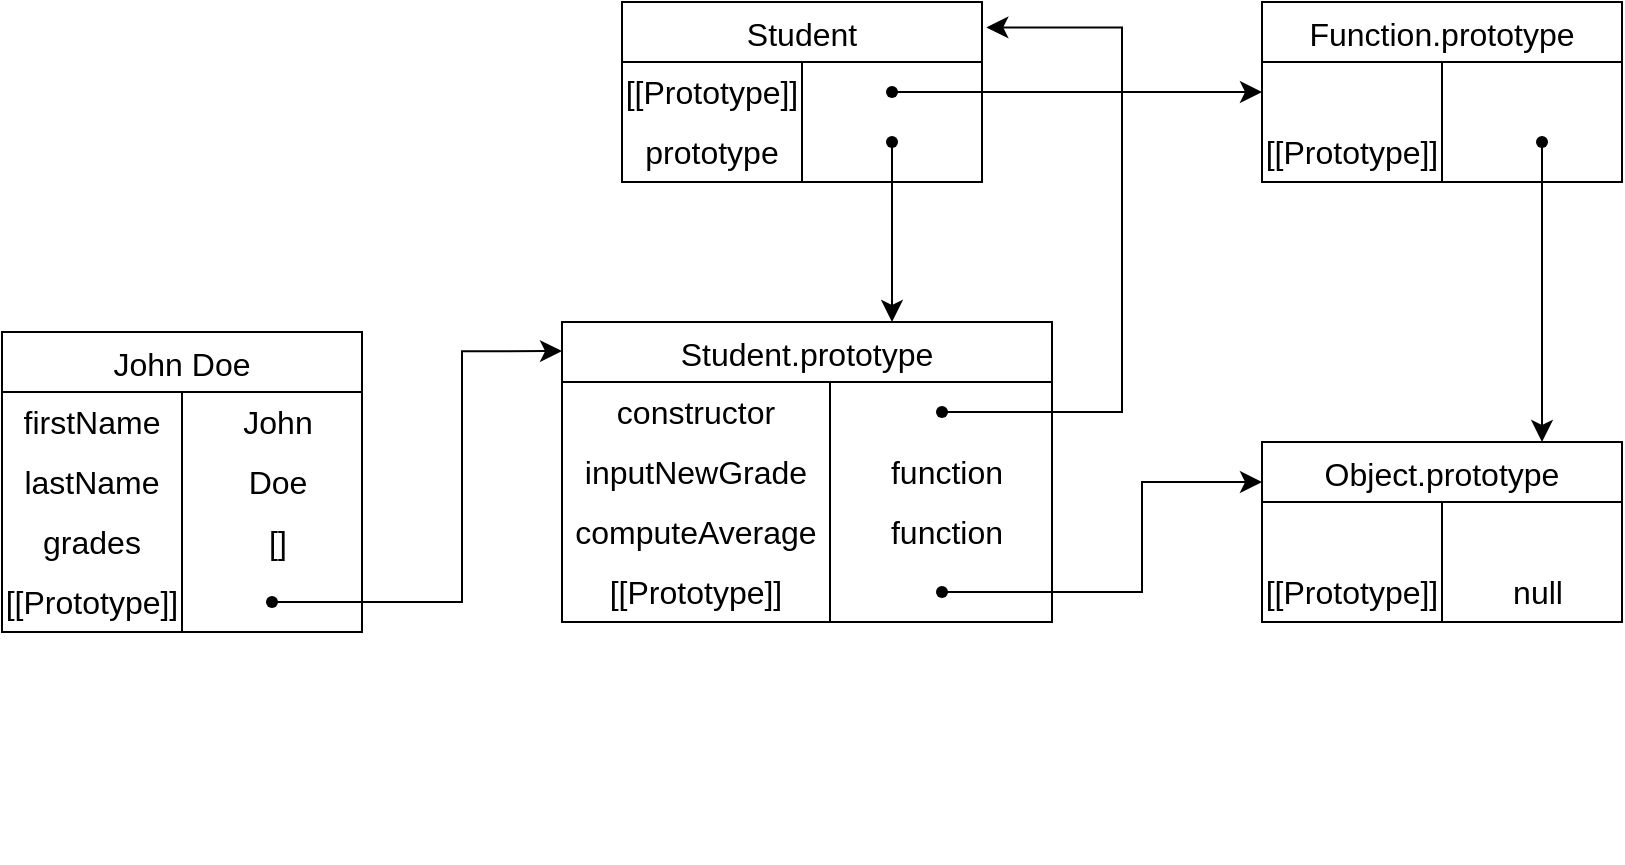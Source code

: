 <mxfile version="22.1.0" type="device">
  <diagram name="Page-1" id="-N0umgubsN4c9AHhylVg">
    <mxGraphModel dx="2537" dy="938" grid="1" gridSize="10" guides="1" tooltips="1" connect="1" arrows="1" fold="1" page="1" pageScale="1" pageWidth="850" pageHeight="1100" math="0" shadow="0">
      <root>
        <mxCell id="0" />
        <mxCell id="1" parent="0" />
        <mxCell id="AzqC4W721WHxdKCCkXwS-40" value="Student" style="shape=table;startSize=30;container=1;collapsible=0;childLayout=tableLayout;fixedRows=1;rowLines=0;fontStyle=0;strokeColor=default;fontSize=16;" vertex="1" parent="1">
          <mxGeometry x="160" y="110" width="180" height="90" as="geometry" />
        </mxCell>
        <mxCell id="AzqC4W721WHxdKCCkXwS-41" value="" style="shape=tableRow;horizontal=0;startSize=0;swimlaneHead=0;swimlaneBody=0;top=0;left=0;bottom=0;right=0;collapsible=0;dropTarget=0;fillColor=none;points=[[0,0.5],[1,0.5]];portConstraint=eastwest;strokeColor=inherit;fontSize=16;" vertex="1" parent="AzqC4W721WHxdKCCkXwS-40">
          <mxGeometry y="30" width="180" height="30" as="geometry" />
        </mxCell>
        <mxCell id="AzqC4W721WHxdKCCkXwS-42" value="[[Prototype]]" style="shape=partialRectangle;html=1;whiteSpace=wrap;connectable=0;fillColor=none;top=0;left=0;bottom=0;right=0;overflow=hidden;pointerEvents=1;strokeColor=inherit;fontSize=16;" vertex="1" parent="AzqC4W721WHxdKCCkXwS-41">
          <mxGeometry width="90" height="30" as="geometry">
            <mxRectangle width="90" height="30" as="alternateBounds" />
          </mxGeometry>
        </mxCell>
        <mxCell id="AzqC4W721WHxdKCCkXwS-43" value="" style="shape=partialRectangle;html=1;whiteSpace=wrap;connectable=0;fillColor=none;top=0;left=0;bottom=0;right=0;align=left;spacingLeft=6;overflow=hidden;strokeColor=inherit;fontSize=16;" vertex="1" parent="AzqC4W721WHxdKCCkXwS-41">
          <mxGeometry x="90" width="90" height="30" as="geometry">
            <mxRectangle width="90" height="30" as="alternateBounds" />
          </mxGeometry>
        </mxCell>
        <mxCell id="AzqC4W721WHxdKCCkXwS-44" value="" style="shape=tableRow;horizontal=0;startSize=0;swimlaneHead=0;swimlaneBody=0;top=0;left=0;bottom=0;right=0;collapsible=0;dropTarget=0;fillColor=none;points=[[0,0.5],[1,0.5]];portConstraint=eastwest;strokeColor=inherit;fontSize=16;" vertex="1" parent="AzqC4W721WHxdKCCkXwS-40">
          <mxGeometry y="60" width="180" height="30" as="geometry" />
        </mxCell>
        <mxCell id="AzqC4W721WHxdKCCkXwS-45" value="prototype" style="shape=partialRectangle;html=1;whiteSpace=wrap;connectable=0;fillColor=none;top=0;left=0;bottom=0;right=0;overflow=hidden;strokeColor=inherit;fontSize=16;" vertex="1" parent="AzqC4W721WHxdKCCkXwS-44">
          <mxGeometry width="90" height="30" as="geometry">
            <mxRectangle width="90" height="30" as="alternateBounds" />
          </mxGeometry>
        </mxCell>
        <mxCell id="AzqC4W721WHxdKCCkXwS-46" value="" style="shape=partialRectangle;html=1;whiteSpace=wrap;connectable=0;fillColor=none;top=0;left=0;bottom=0;right=0;align=left;spacingLeft=6;overflow=hidden;strokeColor=inherit;fontSize=16;" vertex="1" parent="AzqC4W721WHxdKCCkXwS-44">
          <mxGeometry x="90" width="90" height="30" as="geometry">
            <mxRectangle width="90" height="30" as="alternateBounds" />
          </mxGeometry>
        </mxCell>
        <mxCell id="AzqC4W721WHxdKCCkXwS-50" value="Student.prototype" style="shape=table;startSize=30;container=1;collapsible=0;childLayout=tableLayout;fixedRows=1;rowLines=0;fontStyle=0;strokeColor=default;fontSize=16;" vertex="1" parent="1">
          <mxGeometry x="130" y="270" width="245" height="150" as="geometry" />
        </mxCell>
        <mxCell id="AzqC4W721WHxdKCCkXwS-51" value="" style="shape=tableRow;horizontal=0;startSize=0;swimlaneHead=0;swimlaneBody=0;top=0;left=0;bottom=0;right=0;collapsible=0;dropTarget=0;fillColor=none;points=[[0,0.5],[1,0.5]];portConstraint=eastwest;strokeColor=inherit;fontSize=16;" vertex="1" parent="AzqC4W721WHxdKCCkXwS-50">
          <mxGeometry y="30" width="245" height="30" as="geometry" />
        </mxCell>
        <mxCell id="AzqC4W721WHxdKCCkXwS-52" value="constructor" style="shape=partialRectangle;html=1;whiteSpace=wrap;connectable=0;fillColor=none;top=0;left=0;bottom=0;right=0;overflow=hidden;pointerEvents=1;strokeColor=inherit;fontSize=16;" vertex="1" parent="AzqC4W721WHxdKCCkXwS-51">
          <mxGeometry width="134" height="30" as="geometry">
            <mxRectangle width="134" height="30" as="alternateBounds" />
          </mxGeometry>
        </mxCell>
        <mxCell id="AzqC4W721WHxdKCCkXwS-53" value="" style="shape=partialRectangle;html=1;whiteSpace=wrap;connectable=0;fillColor=none;top=0;left=0;bottom=0;right=0;align=left;spacingLeft=6;overflow=hidden;strokeColor=inherit;fontSize=16;" vertex="1" parent="AzqC4W721WHxdKCCkXwS-51">
          <mxGeometry x="134" width="111" height="30" as="geometry">
            <mxRectangle width="111" height="30" as="alternateBounds" />
          </mxGeometry>
        </mxCell>
        <mxCell id="AzqC4W721WHxdKCCkXwS-54" value="" style="shape=tableRow;horizontal=0;startSize=0;swimlaneHead=0;swimlaneBody=0;top=0;left=0;bottom=0;right=0;collapsible=0;dropTarget=0;fillColor=none;points=[[0,0.5],[1,0.5]];portConstraint=eastwest;strokeColor=inherit;fontSize=16;" vertex="1" parent="AzqC4W721WHxdKCCkXwS-50">
          <mxGeometry y="60" width="245" height="30" as="geometry" />
        </mxCell>
        <mxCell id="AzqC4W721WHxdKCCkXwS-55" value="inputNewGrade" style="shape=partialRectangle;html=1;whiteSpace=wrap;connectable=0;fillColor=none;top=0;left=0;bottom=0;right=0;overflow=hidden;strokeColor=inherit;fontSize=16;" vertex="1" parent="AzqC4W721WHxdKCCkXwS-54">
          <mxGeometry width="134" height="30" as="geometry">
            <mxRectangle width="134" height="30" as="alternateBounds" />
          </mxGeometry>
        </mxCell>
        <mxCell id="AzqC4W721WHxdKCCkXwS-56" value="function" style="shape=partialRectangle;html=1;whiteSpace=wrap;connectable=0;fillColor=none;top=0;left=0;bottom=0;right=0;align=center;spacingLeft=6;overflow=hidden;strokeColor=inherit;fontSize=16;" vertex="1" parent="AzqC4W721WHxdKCCkXwS-54">
          <mxGeometry x="134" width="111" height="30" as="geometry">
            <mxRectangle width="111" height="30" as="alternateBounds" />
          </mxGeometry>
        </mxCell>
        <mxCell id="AzqC4W721WHxdKCCkXwS-159" style="shape=tableRow;horizontal=0;startSize=0;swimlaneHead=0;swimlaneBody=0;top=0;left=0;bottom=0;right=0;collapsible=0;dropTarget=0;fillColor=none;points=[[0,0.5],[1,0.5]];portConstraint=eastwest;strokeColor=inherit;fontSize=16;" vertex="1" parent="AzqC4W721WHxdKCCkXwS-50">
          <mxGeometry y="90" width="245" height="30" as="geometry" />
        </mxCell>
        <mxCell id="AzqC4W721WHxdKCCkXwS-160" value="computeAverage" style="shape=partialRectangle;html=1;whiteSpace=wrap;connectable=0;fillColor=none;top=0;left=0;bottom=0;right=0;overflow=hidden;strokeColor=inherit;fontSize=16;" vertex="1" parent="AzqC4W721WHxdKCCkXwS-159">
          <mxGeometry width="134" height="30" as="geometry">
            <mxRectangle width="134" height="30" as="alternateBounds" />
          </mxGeometry>
        </mxCell>
        <mxCell id="AzqC4W721WHxdKCCkXwS-161" value="function" style="shape=partialRectangle;html=1;whiteSpace=wrap;connectable=0;fillColor=none;top=0;left=0;bottom=0;right=0;align=center;spacingLeft=6;overflow=hidden;strokeColor=inherit;fontSize=16;" vertex="1" parent="AzqC4W721WHxdKCCkXwS-159">
          <mxGeometry x="134" width="111" height="30" as="geometry">
            <mxRectangle width="111" height="30" as="alternateBounds" />
          </mxGeometry>
        </mxCell>
        <mxCell id="AzqC4W721WHxdKCCkXwS-162" style="shape=tableRow;horizontal=0;startSize=0;swimlaneHead=0;swimlaneBody=0;top=0;left=0;bottom=0;right=0;collapsible=0;dropTarget=0;fillColor=none;points=[[0,0.5],[1,0.5]];portConstraint=eastwest;strokeColor=inherit;fontSize=16;" vertex="1" parent="AzqC4W721WHxdKCCkXwS-50">
          <mxGeometry y="120" width="245" height="30" as="geometry" />
        </mxCell>
        <mxCell id="AzqC4W721WHxdKCCkXwS-163" value="[[Prototype]]" style="shape=partialRectangle;html=1;whiteSpace=wrap;connectable=0;fillColor=none;top=0;left=0;bottom=0;right=0;overflow=hidden;strokeColor=inherit;fontSize=16;" vertex="1" parent="AzqC4W721WHxdKCCkXwS-162">
          <mxGeometry width="134" height="30" as="geometry">
            <mxRectangle width="134" height="30" as="alternateBounds" />
          </mxGeometry>
        </mxCell>
        <mxCell id="AzqC4W721WHxdKCCkXwS-164" style="shape=partialRectangle;html=1;whiteSpace=wrap;connectable=0;fillColor=none;top=0;left=0;bottom=0;right=0;align=left;spacingLeft=6;overflow=hidden;strokeColor=inherit;fontSize=16;" vertex="1" parent="AzqC4W721WHxdKCCkXwS-162">
          <mxGeometry x="134" width="111" height="30" as="geometry">
            <mxRectangle width="111" height="30" as="alternateBounds" />
          </mxGeometry>
        </mxCell>
        <mxCell id="AzqC4W721WHxdKCCkXwS-57" value="" style="edgeStyle=segmentEdgeStyle;endArrow=classic;html=1;curved=0;rounded=0;endSize=8;startSize=8;exitX=0.462;exitY=0.66;exitDx=0;exitDy=0;exitPerimeter=0;" edge="1" parent="1" source="AzqC4W721WHxdKCCkXwS-58">
          <mxGeometry width="50" height="50" relative="1" as="geometry">
            <mxPoint x="450" y="440" as="sourcePoint" />
            <mxPoint x="295" y="270" as="targetPoint" />
            <Array as="points">
              <mxPoint x="295" y="270" />
            </Array>
          </mxGeometry>
        </mxCell>
        <mxCell id="AzqC4W721WHxdKCCkXwS-58" value="" style="shape=waypoint;sketch=0;fillStyle=solid;size=6;pointerEvents=1;points=[];fillColor=none;resizable=0;rotatable=0;perimeter=centerPerimeter;snapToPoint=1;" vertex="1" parent="1">
          <mxGeometry x="285" y="170" width="20" height="20" as="geometry" />
        </mxCell>
        <mxCell id="AzqC4W721WHxdKCCkXwS-59" value="" style="shape=waypoint;sketch=0;fillStyle=solid;size=6;pointerEvents=1;points=[];fillColor=none;resizable=0;rotatable=0;perimeter=centerPerimeter;snapToPoint=1;" vertex="1" parent="1">
          <mxGeometry x="310" y="305" width="20" height="20" as="geometry" />
        </mxCell>
        <mxCell id="AzqC4W721WHxdKCCkXwS-60" value="" style="edgeStyle=segmentEdgeStyle;endArrow=classic;html=1;curved=0;rounded=0;endSize=8;startSize=8;entryX=1.012;entryY=0.141;entryDx=0;entryDy=0;entryPerimeter=0;" edge="1" parent="1" source="AzqC4W721WHxdKCCkXwS-59" target="AzqC4W721WHxdKCCkXwS-40">
          <mxGeometry width="50" height="50" relative="1" as="geometry">
            <mxPoint x="310" y="320" as="sourcePoint" />
            <mxPoint x="360" y="270" as="targetPoint" />
            <Array as="points">
              <mxPoint x="410" y="315" />
              <mxPoint x="410" y="123" />
            </Array>
          </mxGeometry>
        </mxCell>
        <mxCell id="AzqC4W721WHxdKCCkXwS-61" value="Function.prototype" style="shape=table;startSize=30;container=1;collapsible=0;childLayout=tableLayout;fixedRows=1;rowLines=0;fontStyle=0;strokeColor=default;fontSize=16;" vertex="1" parent="1">
          <mxGeometry x="480" y="110" width="180" height="90" as="geometry" />
        </mxCell>
        <mxCell id="AzqC4W721WHxdKCCkXwS-62" value="" style="shape=tableRow;horizontal=0;startSize=0;swimlaneHead=0;swimlaneBody=0;top=0;left=0;bottom=0;right=0;collapsible=0;dropTarget=0;fillColor=none;points=[[0,0.5],[1,0.5]];portConstraint=eastwest;strokeColor=inherit;fontSize=16;" vertex="1" parent="AzqC4W721WHxdKCCkXwS-61">
          <mxGeometry y="30" width="180" height="30" as="geometry" />
        </mxCell>
        <mxCell id="AzqC4W721WHxdKCCkXwS-63" value="" style="shape=partialRectangle;html=1;whiteSpace=wrap;connectable=0;fillColor=none;top=0;left=0;bottom=0;right=0;overflow=hidden;pointerEvents=1;strokeColor=inherit;fontSize=16;" vertex="1" parent="AzqC4W721WHxdKCCkXwS-62">
          <mxGeometry width="90" height="30" as="geometry">
            <mxRectangle width="90" height="30" as="alternateBounds" />
          </mxGeometry>
        </mxCell>
        <mxCell id="AzqC4W721WHxdKCCkXwS-64" value="" style="shape=partialRectangle;html=1;whiteSpace=wrap;connectable=0;fillColor=none;top=0;left=0;bottom=0;right=0;align=left;spacingLeft=6;overflow=hidden;strokeColor=inherit;fontSize=16;" vertex="1" parent="AzqC4W721WHxdKCCkXwS-62">
          <mxGeometry x="90" width="90" height="30" as="geometry">
            <mxRectangle width="90" height="30" as="alternateBounds" />
          </mxGeometry>
        </mxCell>
        <mxCell id="AzqC4W721WHxdKCCkXwS-65" value="" style="shape=tableRow;horizontal=0;startSize=0;swimlaneHead=0;swimlaneBody=0;top=0;left=0;bottom=0;right=0;collapsible=0;dropTarget=0;fillColor=none;points=[[0,0.5],[1,0.5]];portConstraint=eastwest;strokeColor=inherit;fontSize=16;" vertex="1" parent="AzqC4W721WHxdKCCkXwS-61">
          <mxGeometry y="60" width="180" height="30" as="geometry" />
        </mxCell>
        <mxCell id="AzqC4W721WHxdKCCkXwS-66" value="[[Prototype]]" style="shape=partialRectangle;html=1;whiteSpace=wrap;connectable=0;fillColor=none;top=0;left=0;bottom=0;right=0;overflow=hidden;strokeColor=inherit;fontSize=16;" vertex="1" parent="AzqC4W721WHxdKCCkXwS-65">
          <mxGeometry width="90" height="30" as="geometry">
            <mxRectangle width="90" height="30" as="alternateBounds" />
          </mxGeometry>
        </mxCell>
        <mxCell id="AzqC4W721WHxdKCCkXwS-67" value="" style="shape=partialRectangle;html=1;whiteSpace=wrap;connectable=0;fillColor=none;top=0;left=0;bottom=0;right=0;align=left;spacingLeft=6;overflow=hidden;strokeColor=inherit;fontSize=16;" vertex="1" parent="AzqC4W721WHxdKCCkXwS-65">
          <mxGeometry x="90" width="90" height="30" as="geometry">
            <mxRectangle width="90" height="30" as="alternateBounds" />
          </mxGeometry>
        </mxCell>
        <mxCell id="AzqC4W721WHxdKCCkXwS-68" value="" style="shape=waypoint;sketch=0;fillStyle=solid;size=6;pointerEvents=1;points=[];fillColor=none;resizable=0;rotatable=0;perimeter=centerPerimeter;snapToPoint=1;" vertex="1" parent="1">
          <mxGeometry x="285" y="145" width="20" height="20" as="geometry" />
        </mxCell>
        <mxCell id="AzqC4W721WHxdKCCkXwS-69" value="" style="edgeStyle=segmentEdgeStyle;endArrow=classic;html=1;curved=0;rounded=0;endSize=8;startSize=8;entryX=0;entryY=0.5;entryDx=0;entryDy=0;" edge="1" parent="1" source="AzqC4W721WHxdKCCkXwS-68" target="AzqC4W721WHxdKCCkXwS-62">
          <mxGeometry width="50" height="50" relative="1" as="geometry">
            <mxPoint x="310" y="160" as="sourcePoint" />
            <mxPoint x="360" y="110" as="targetPoint" />
          </mxGeometry>
        </mxCell>
        <mxCell id="AzqC4W721WHxdKCCkXwS-70" value="Object.prototype" style="shape=table;startSize=30;container=1;collapsible=0;childLayout=tableLayout;fixedRows=1;rowLines=0;fontStyle=0;strokeColor=default;fontSize=16;" vertex="1" parent="1">
          <mxGeometry x="480" y="330" width="180" height="90" as="geometry" />
        </mxCell>
        <mxCell id="AzqC4W721WHxdKCCkXwS-71" value="" style="shape=tableRow;horizontal=0;startSize=0;swimlaneHead=0;swimlaneBody=0;top=0;left=0;bottom=0;right=0;collapsible=0;dropTarget=0;fillColor=none;points=[[0,0.5],[1,0.5]];portConstraint=eastwest;strokeColor=inherit;fontSize=16;" vertex="1" parent="AzqC4W721WHxdKCCkXwS-70">
          <mxGeometry y="30" width="180" height="30" as="geometry" />
        </mxCell>
        <mxCell id="AzqC4W721WHxdKCCkXwS-72" value="" style="shape=partialRectangle;html=1;whiteSpace=wrap;connectable=0;fillColor=none;top=0;left=0;bottom=0;right=0;overflow=hidden;pointerEvents=1;strokeColor=inherit;fontSize=16;" vertex="1" parent="AzqC4W721WHxdKCCkXwS-71">
          <mxGeometry width="90" height="30" as="geometry">
            <mxRectangle width="90" height="30" as="alternateBounds" />
          </mxGeometry>
        </mxCell>
        <mxCell id="AzqC4W721WHxdKCCkXwS-73" value="" style="shape=partialRectangle;html=1;whiteSpace=wrap;connectable=0;fillColor=none;top=0;left=0;bottom=0;right=0;align=left;spacingLeft=6;overflow=hidden;strokeColor=inherit;fontSize=16;" vertex="1" parent="AzqC4W721WHxdKCCkXwS-71">
          <mxGeometry x="90" width="90" height="30" as="geometry">
            <mxRectangle width="90" height="30" as="alternateBounds" />
          </mxGeometry>
        </mxCell>
        <mxCell id="AzqC4W721WHxdKCCkXwS-74" value="" style="shape=tableRow;horizontal=0;startSize=0;swimlaneHead=0;swimlaneBody=0;top=0;left=0;bottom=0;right=0;collapsible=0;dropTarget=0;fillColor=none;points=[[0,0.5],[1,0.5]];portConstraint=eastwest;strokeColor=inherit;fontSize=16;" vertex="1" parent="AzqC4W721WHxdKCCkXwS-70">
          <mxGeometry y="60" width="180" height="30" as="geometry" />
        </mxCell>
        <mxCell id="AzqC4W721WHxdKCCkXwS-75" value="[[Prototype]]" style="shape=partialRectangle;html=1;whiteSpace=wrap;connectable=0;fillColor=none;top=0;left=0;bottom=0;right=0;overflow=hidden;strokeColor=inherit;fontSize=16;" vertex="1" parent="AzqC4W721WHxdKCCkXwS-74">
          <mxGeometry width="90" height="30" as="geometry">
            <mxRectangle width="90" height="30" as="alternateBounds" />
          </mxGeometry>
        </mxCell>
        <mxCell id="AzqC4W721WHxdKCCkXwS-76" value="null" style="shape=partialRectangle;html=1;whiteSpace=wrap;connectable=0;fillColor=none;top=0;left=0;bottom=0;right=0;align=center;spacingLeft=6;overflow=hidden;strokeColor=inherit;fontSize=16;" vertex="1" parent="AzqC4W721WHxdKCCkXwS-74">
          <mxGeometry x="90" width="90" height="30" as="geometry">
            <mxRectangle width="90" height="30" as="alternateBounds" />
          </mxGeometry>
        </mxCell>
        <mxCell id="AzqC4W721WHxdKCCkXwS-77" value="" style="shape=waypoint;sketch=0;fillStyle=solid;size=6;pointerEvents=1;points=[];fillColor=none;resizable=0;rotatable=0;perimeter=centerPerimeter;snapToPoint=1;" vertex="1" parent="1">
          <mxGeometry x="610" y="170" width="20" height="20" as="geometry" />
        </mxCell>
        <mxCell id="AzqC4W721WHxdKCCkXwS-78" value="" style="edgeStyle=segmentEdgeStyle;endArrow=classic;html=1;curved=0;rounded=0;endSize=8;startSize=8;exitX=0.488;exitY=0.638;exitDx=0;exitDy=0;exitPerimeter=0;" edge="1" parent="1" source="AzqC4W721WHxdKCCkXwS-77">
          <mxGeometry width="50" height="50" relative="1" as="geometry">
            <mxPoint x="610" y="180" as="sourcePoint" />
            <mxPoint x="620" y="330" as="targetPoint" />
            <Array as="points">
              <mxPoint x="620" y="270" />
              <mxPoint x="620" y="270" />
            </Array>
          </mxGeometry>
        </mxCell>
        <mxCell id="AzqC4W721WHxdKCCkXwS-90" value="John Doe" style="shape=table;startSize=30;container=1;collapsible=0;childLayout=tableLayout;fixedRows=1;rowLines=0;fontStyle=0;strokeColor=default;fontSize=16;" vertex="1" parent="1">
          <mxGeometry x="-150" y="275" width="180" height="150" as="geometry" />
        </mxCell>
        <mxCell id="AzqC4W721WHxdKCCkXwS-91" value="" style="shape=tableRow;horizontal=0;startSize=0;swimlaneHead=0;swimlaneBody=0;top=0;left=0;bottom=0;right=0;collapsible=0;dropTarget=0;fillColor=none;points=[[0,0.5],[1,0.5]];portConstraint=eastwest;strokeColor=inherit;fontSize=16;" vertex="1" parent="AzqC4W721WHxdKCCkXwS-90">
          <mxGeometry y="30" width="180" height="30" as="geometry" />
        </mxCell>
        <mxCell id="AzqC4W721WHxdKCCkXwS-92" value="firstName" style="shape=partialRectangle;html=1;whiteSpace=wrap;connectable=0;fillColor=none;top=0;left=0;bottom=0;right=0;overflow=hidden;pointerEvents=1;strokeColor=inherit;fontSize=16;" vertex="1" parent="AzqC4W721WHxdKCCkXwS-91">
          <mxGeometry width="90" height="30" as="geometry">
            <mxRectangle width="90" height="30" as="alternateBounds" />
          </mxGeometry>
        </mxCell>
        <mxCell id="AzqC4W721WHxdKCCkXwS-93" value="John" style="shape=partialRectangle;html=1;whiteSpace=wrap;connectable=0;fillColor=none;top=0;left=0;bottom=0;right=0;align=center;spacingLeft=6;overflow=hidden;strokeColor=inherit;fontSize=16;" vertex="1" parent="AzqC4W721WHxdKCCkXwS-91">
          <mxGeometry x="90" width="90" height="30" as="geometry">
            <mxRectangle width="90" height="30" as="alternateBounds" />
          </mxGeometry>
        </mxCell>
        <mxCell id="AzqC4W721WHxdKCCkXwS-94" value="" style="shape=tableRow;horizontal=0;startSize=0;swimlaneHead=0;swimlaneBody=0;top=0;left=0;bottom=0;right=0;collapsible=0;dropTarget=0;fillColor=none;points=[[0,0.5],[1,0.5]];portConstraint=eastwest;strokeColor=inherit;fontSize=16;" vertex="1" parent="AzqC4W721WHxdKCCkXwS-90">
          <mxGeometry y="60" width="180" height="30" as="geometry" />
        </mxCell>
        <mxCell id="AzqC4W721WHxdKCCkXwS-95" value="lastName" style="shape=partialRectangle;html=1;whiteSpace=wrap;connectable=0;fillColor=none;top=0;left=0;bottom=0;right=0;overflow=hidden;strokeColor=inherit;fontSize=16;" vertex="1" parent="AzqC4W721WHxdKCCkXwS-94">
          <mxGeometry width="90" height="30" as="geometry">
            <mxRectangle width="90" height="30" as="alternateBounds" />
          </mxGeometry>
        </mxCell>
        <mxCell id="AzqC4W721WHxdKCCkXwS-96" value="Doe" style="shape=partialRectangle;html=1;whiteSpace=wrap;connectable=0;fillColor=none;top=0;left=0;bottom=0;right=0;align=center;spacingLeft=6;overflow=hidden;strokeColor=inherit;fontSize=16;" vertex="1" parent="AzqC4W721WHxdKCCkXwS-94">
          <mxGeometry x="90" width="90" height="30" as="geometry">
            <mxRectangle width="90" height="30" as="alternateBounds" />
          </mxGeometry>
        </mxCell>
        <mxCell id="AzqC4W721WHxdKCCkXwS-97" value="" style="shape=tableRow;horizontal=0;startSize=0;swimlaneHead=0;swimlaneBody=0;top=0;left=0;bottom=0;right=0;collapsible=0;dropTarget=0;fillColor=none;points=[[0,0.5],[1,0.5]];portConstraint=eastwest;strokeColor=inherit;fontSize=16;" vertex="1" parent="AzqC4W721WHxdKCCkXwS-90">
          <mxGeometry y="90" width="180" height="30" as="geometry" />
        </mxCell>
        <mxCell id="AzqC4W721WHxdKCCkXwS-98" value="grades" style="shape=partialRectangle;html=1;whiteSpace=wrap;connectable=0;fillColor=none;top=0;left=0;bottom=0;right=0;overflow=hidden;strokeColor=inherit;fontSize=16;" vertex="1" parent="AzqC4W721WHxdKCCkXwS-97">
          <mxGeometry width="90" height="30" as="geometry">
            <mxRectangle width="90" height="30" as="alternateBounds" />
          </mxGeometry>
        </mxCell>
        <mxCell id="AzqC4W721WHxdKCCkXwS-99" value="[]" style="shape=partialRectangle;html=1;whiteSpace=wrap;connectable=0;fillColor=none;top=0;left=0;bottom=0;right=0;align=center;spacingLeft=6;overflow=hidden;strokeColor=inherit;fontSize=16;" vertex="1" parent="AzqC4W721WHxdKCCkXwS-97">
          <mxGeometry x="90" width="90" height="30" as="geometry">
            <mxRectangle width="90" height="30" as="alternateBounds" />
          </mxGeometry>
        </mxCell>
        <mxCell id="AzqC4W721WHxdKCCkXwS-167" style="shape=tableRow;horizontal=0;startSize=0;swimlaneHead=0;swimlaneBody=0;top=0;left=0;bottom=0;right=0;collapsible=0;dropTarget=0;fillColor=none;points=[[0,0.5],[1,0.5]];portConstraint=eastwest;strokeColor=inherit;fontSize=16;" vertex="1" parent="AzqC4W721WHxdKCCkXwS-90">
          <mxGeometry y="120" width="180" height="30" as="geometry" />
        </mxCell>
        <mxCell id="AzqC4W721WHxdKCCkXwS-168" value="[[Prototype]]" style="shape=partialRectangle;html=1;whiteSpace=wrap;connectable=0;fillColor=none;top=0;left=0;bottom=0;right=0;overflow=hidden;strokeColor=inherit;fontSize=16;" vertex="1" parent="AzqC4W721WHxdKCCkXwS-167">
          <mxGeometry width="90" height="30" as="geometry">
            <mxRectangle width="90" height="30" as="alternateBounds" />
          </mxGeometry>
        </mxCell>
        <mxCell id="AzqC4W721WHxdKCCkXwS-169" style="shape=partialRectangle;html=1;whiteSpace=wrap;connectable=0;fillColor=none;top=0;left=0;bottom=0;right=0;align=center;spacingLeft=6;overflow=hidden;strokeColor=inherit;fontSize=16;" vertex="1" parent="AzqC4W721WHxdKCCkXwS-167">
          <mxGeometry x="90" width="90" height="30" as="geometry">
            <mxRectangle width="90" height="30" as="alternateBounds" />
          </mxGeometry>
        </mxCell>
        <mxCell id="AzqC4W721WHxdKCCkXwS-104" value="" style="shape=tableRow;horizontal=0;startSize=0;swimlaneHead=0;swimlaneBody=0;top=0;left=0;bottom=0;right=0;collapsible=0;dropTarget=0;fillColor=none;points=[[0,0.5],[1,0.5]];portConstraint=eastwest;strokeColor=inherit;fontSize=16;" vertex="1" parent="1">
          <mxGeometry x="460" y="510" width="180" height="30" as="geometry" />
        </mxCell>
        <mxCell id="AzqC4W721WHxdKCCkXwS-165" value="" style="shape=waypoint;sketch=0;fillStyle=solid;size=6;pointerEvents=1;points=[];fillColor=none;resizable=0;rotatable=0;perimeter=centerPerimeter;snapToPoint=1;" vertex="1" parent="1">
          <mxGeometry x="310" y="395" width="20" height="20" as="geometry" />
        </mxCell>
        <mxCell id="AzqC4W721WHxdKCCkXwS-166" value="" style="edgeStyle=segmentEdgeStyle;endArrow=classic;html=1;curved=0;rounded=0;endSize=8;startSize=8;" edge="1" parent="1" source="AzqC4W721WHxdKCCkXwS-165">
          <mxGeometry width="50" height="50" relative="1" as="geometry">
            <mxPoint x="360" y="410" as="sourcePoint" />
            <mxPoint x="480" y="350" as="targetPoint" />
            <Array as="points">
              <mxPoint x="420" y="405" />
              <mxPoint x="420" y="350" />
              <mxPoint x="480" y="350" />
            </Array>
          </mxGeometry>
        </mxCell>
        <mxCell id="AzqC4W721WHxdKCCkXwS-170" value="" style="shape=waypoint;sketch=0;fillStyle=solid;size=6;pointerEvents=1;points=[];fillColor=none;resizable=0;rotatable=0;perimeter=centerPerimeter;snapToPoint=1;" vertex="1" parent="1">
          <mxGeometry x="-25" y="400" width="20" height="20" as="geometry" />
        </mxCell>
        <mxCell id="AzqC4W721WHxdKCCkXwS-171" value="" style="edgeStyle=segmentEdgeStyle;endArrow=classic;html=1;curved=0;rounded=0;endSize=8;startSize=8;exitX=0.315;exitY=0.462;exitDx=0;exitDy=0;exitPerimeter=0;entryX=0;entryY=0.097;entryDx=0;entryDy=0;entryPerimeter=0;" edge="1" parent="1" source="AzqC4W721WHxdKCCkXwS-170" target="AzqC4W721WHxdKCCkXwS-50">
          <mxGeometry width="50" height="50" relative="1" as="geometry">
            <mxPoint x="30" y="410" as="sourcePoint" />
            <mxPoint x="80" y="360" as="targetPoint" />
            <Array as="points">
              <mxPoint x="80" y="410" />
              <mxPoint x="80" y="285" />
            </Array>
          </mxGeometry>
        </mxCell>
      </root>
    </mxGraphModel>
  </diagram>
</mxfile>
